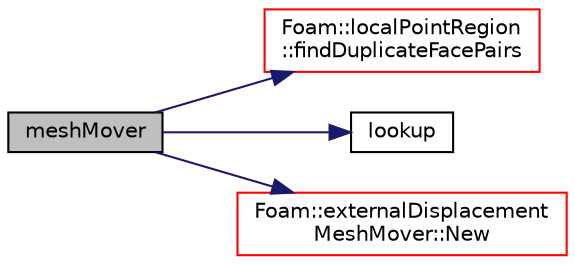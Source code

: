 digraph "meshMover"
{
  bgcolor="transparent";
  edge [fontname="Helvetica",fontsize="10",labelfontname="Helvetica",labelfontsize="10"];
  node [fontname="Helvetica",fontsize="10",shape=record];
  rankdir="LR";
  Node1 [label="meshMover",height=0.2,width=0.4,color="black", fillcolor="grey75", style="filled", fontcolor="black"];
  Node1 -> Node2 [color="midnightblue",fontsize="10",style="solid",fontname="Helvetica"];
  Node2 [label="Foam::localPointRegion\l::findDuplicateFacePairs",height=0.2,width=0.4,color="red",URL="$a01406.html#ada4b8f94bf6f76d8d4342d0d169ce358",tooltip="Helper routine to find all baffles (two boundary faces. "];
  Node1 -> Node3 [color="midnightblue",fontsize="10",style="solid",fontname="Helvetica"];
  Node3 [label="lookup",height=0.2,width=0.4,color="black",URL="$a03980.html#aa12e10d2264a98b7f09469676a073768"];
  Node1 -> Node4 [color="midnightblue",fontsize="10",style="solid",fontname="Helvetica"];
  Node4 [label="Foam::externalDisplacement\lMeshMover::New",height=0.2,width=0.4,color="red",URL="$a00717.html#a844ff1f0ae8076cf133a81d0d8b52758",tooltip="Return a reference to the selected meshMover model. "];
}
